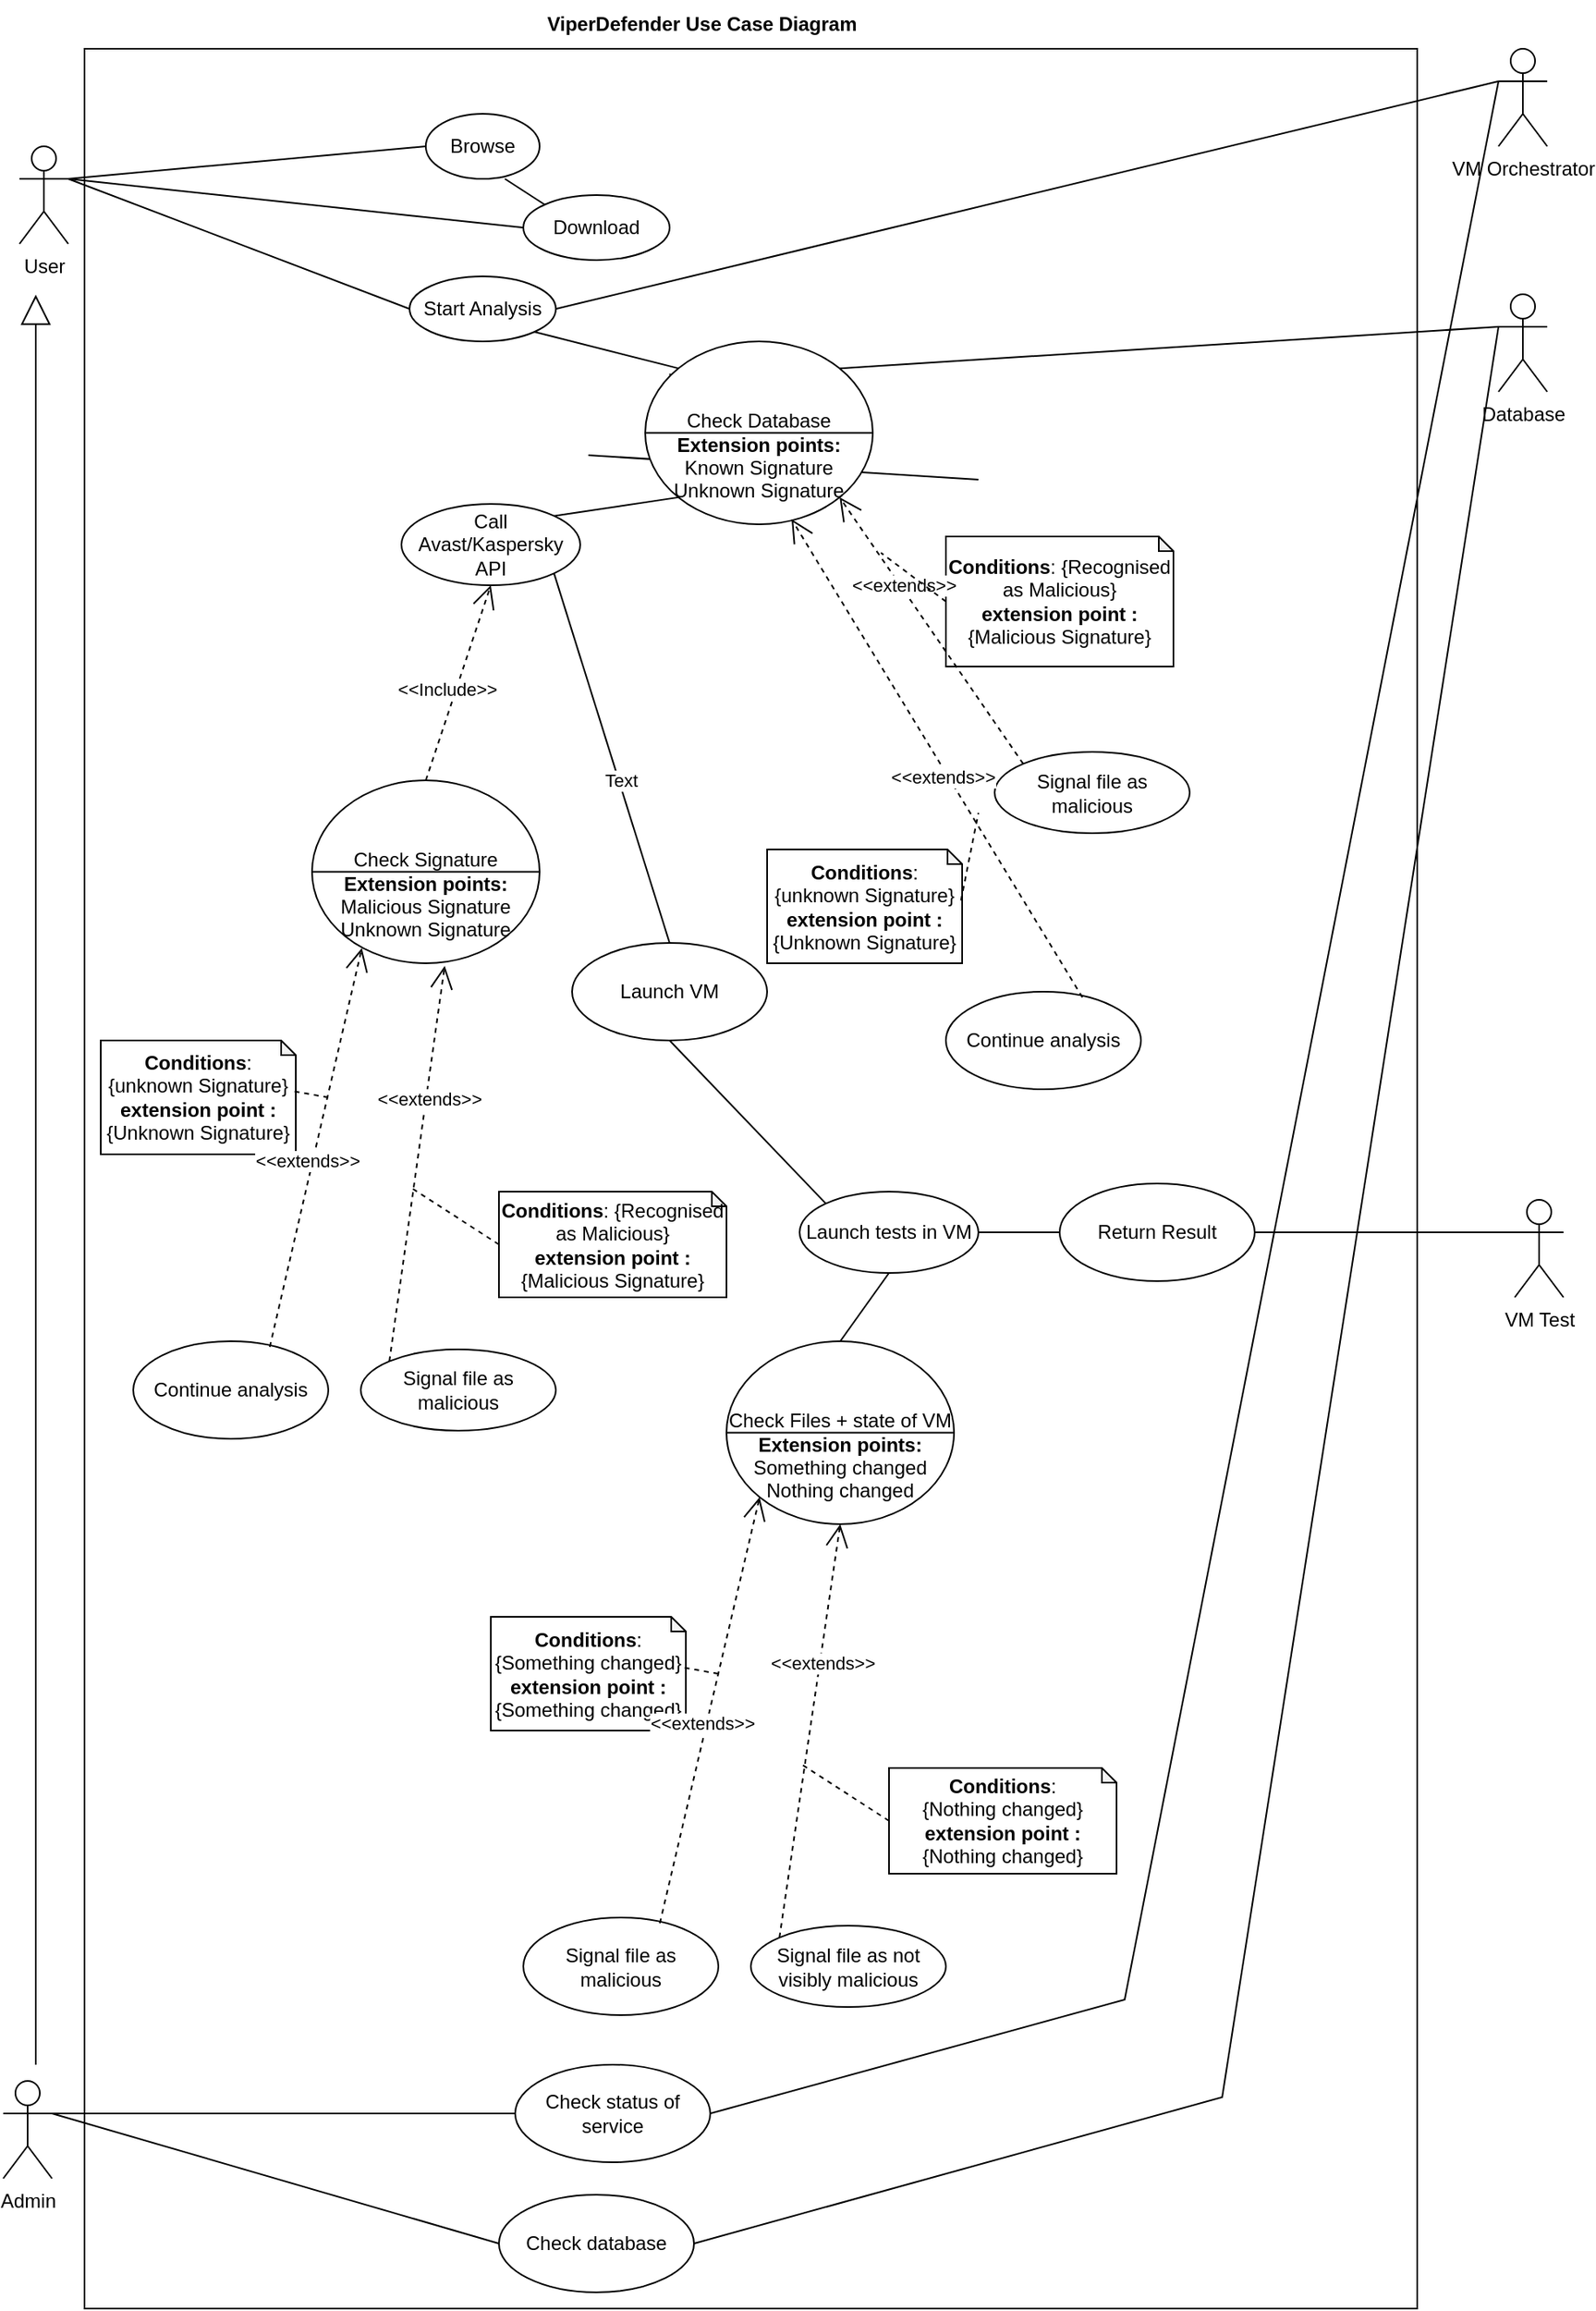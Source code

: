 <mxfile version="21.3.2" type="device">
  <diagram id="CkykD9YaHrj6-NmfIc2w" name="Page-1">
    <mxGraphModel dx="1134" dy="3009" grid="1" gridSize="10" guides="1" tooltips="1" connect="1" arrows="1" fold="1" page="1" pageScale="1" pageWidth="827" pageHeight="1169" math="0" shadow="0">
      <root>
        <mxCell id="0" />
        <mxCell id="1" parent="0" />
        <mxCell id="R4jAAMTToUnrnDL_bExX-1" value="" style="rounded=0;whiteSpace=wrap;html=1;" parent="1" vertex="1">
          <mxGeometry x="60" y="-1320" width="820" height="1390" as="geometry" />
        </mxCell>
        <mxCell id="R4jAAMTToUnrnDL_bExX-2" value="&lt;b&gt;ViperDefender Use Case Diagram&lt;/b&gt;" style="text;html=1;strokeColor=none;fillColor=none;align=center;verticalAlign=middle;whiteSpace=wrap;rounded=0;" parent="1" vertex="1">
          <mxGeometry x="315" y="-1350" width="250" height="30" as="geometry" />
        </mxCell>
        <mxCell id="R4jAAMTToUnrnDL_bExX-3" value="User" style="shape=umlActor;verticalLabelPosition=bottom;verticalAlign=top;html=1;outlineConnect=0;" parent="1" vertex="1">
          <mxGeometry x="20" y="-1260" width="30" height="60" as="geometry" />
        </mxCell>
        <mxCell id="R4jAAMTToUnrnDL_bExX-5" value="Browse" style="ellipse;whiteSpace=wrap;html=1;" parent="1" vertex="1">
          <mxGeometry x="270" y="-1280" width="70" height="40" as="geometry" />
        </mxCell>
        <mxCell id="R4jAAMTToUnrnDL_bExX-6" value="Download" style="ellipse;whiteSpace=wrap;html=1;" parent="1" vertex="1">
          <mxGeometry x="330" y="-1230" width="90" height="40" as="geometry" />
        </mxCell>
        <mxCell id="R4jAAMTToUnrnDL_bExX-7" value="" style="endArrow=none;html=1;rounded=0;entryX=0.695;entryY=1;entryDx=0;entryDy=0;exitX=0;exitY=0;exitDx=0;exitDy=0;entryPerimeter=0;" parent="1" source="R4jAAMTToUnrnDL_bExX-6" target="R4jAAMTToUnrnDL_bExX-5" edge="1">
          <mxGeometry width="50" height="50" relative="1" as="geometry">
            <mxPoint x="354" y="-1231" as="sourcePoint" />
            <mxPoint x="310" y="-1320" as="targetPoint" />
          </mxGeometry>
        </mxCell>
        <mxCell id="R4jAAMTToUnrnDL_bExX-10" value="Database" style="shape=umlActor;verticalLabelPosition=bottom;verticalAlign=top;html=1;outlineConnect=0;" parent="1" vertex="1">
          <mxGeometry x="930" y="-1169" width="30" height="60" as="geometry" />
        </mxCell>
        <mxCell id="R4jAAMTToUnrnDL_bExX-11" value="VM Orchestrator" style="shape=umlActor;verticalLabelPosition=bottom;verticalAlign=top;html=1;outlineConnect=0;" parent="1" vertex="1">
          <mxGeometry x="930" y="-1320" width="30" height="60" as="geometry" />
        </mxCell>
        <mxCell id="R4jAAMTToUnrnDL_bExX-14" value="" style="endArrow=none;html=1;rounded=0;entryX=1;entryY=0.5;entryDx=0;entryDy=0;exitX=0;exitY=0.5;exitDx=0;exitDy=0;" parent="1" source="R4jAAMTToUnrnDL_bExX-13" edge="1">
          <mxGeometry width="50" height="50" relative="1" as="geometry">
            <mxPoint x="370" y="-1070" as="sourcePoint" />
            <mxPoint x="610.0" y="-1055.0" as="targetPoint" />
          </mxGeometry>
        </mxCell>
        <mxCell id="R4jAAMTToUnrnDL_bExX-19" value="" style="endArrow=none;html=1;rounded=0;entryX=0.044;entryY=0.307;entryDx=0;entryDy=0;exitX=1;exitY=0.5;exitDx=0;exitDy=0;entryPerimeter=0;" parent="1" target="R4jAAMTToUnrnDL_bExX-12" edge="1">
          <mxGeometry width="50" height="50" relative="1" as="geometry">
            <mxPoint x="450.0" y="-1085.0" as="sourcePoint" />
            <mxPoint x="420" y="-1120" as="targetPoint" />
          </mxGeometry>
        </mxCell>
        <mxCell id="R4jAAMTToUnrnDL_bExX-23" value="&lt;br&gt;&lt;br&gt;Check Signature&lt;br&gt;&lt;b&gt;Extension points:&lt;/b&gt;&lt;br&gt;Malicious Signature&lt;br&gt;Unknown Signature" style="shape=lineEllipse;perimeter=ellipsePerimeter;whiteSpace=wrap;html=1;backgroundOutline=1;" parent="1" vertex="1">
          <mxGeometry x="200" y="-870" width="140" height="112.5" as="geometry" />
        </mxCell>
        <mxCell id="R4jAAMTToUnrnDL_bExX-30" value="" style="endArrow=none;html=1;rounded=0;exitX=1;exitY=0.333;exitDx=0;exitDy=0;exitPerimeter=0;entryX=0;entryY=0.5;entryDx=0;entryDy=0;" parent="1" source="R4jAAMTToUnrnDL_bExX-3" target="R4jAAMTToUnrnDL_bExX-5" edge="1">
          <mxGeometry width="50" height="50" relative="1" as="geometry">
            <mxPoint x="370" y="-1080" as="sourcePoint" />
            <mxPoint x="420" y="-1130" as="targetPoint" />
          </mxGeometry>
        </mxCell>
        <mxCell id="R4jAAMTToUnrnDL_bExX-33" value="" style="endArrow=none;html=1;rounded=0;exitX=1;exitY=0.333;exitDx=0;exitDy=0;exitPerimeter=0;entryX=0;entryY=0.5;entryDx=0;entryDy=0;" parent="1" source="R4jAAMTToUnrnDL_bExX-3" target="R4jAAMTToUnrnDL_bExX-6" edge="1">
          <mxGeometry width="50" height="50" relative="1" as="geometry">
            <mxPoint x="370" y="-1080" as="sourcePoint" />
            <mxPoint x="420" y="-1130" as="targetPoint" />
          </mxGeometry>
        </mxCell>
        <mxCell id="R4jAAMTToUnrnDL_bExX-47" value="&lt;b&gt;Conditions&lt;/b&gt;: {unknown Signature}&lt;br&gt;&lt;b&gt;extension point :&lt;/b&gt;&lt;br&gt;{Unknown Signature}" style="shape=note;whiteSpace=wrap;html=1;backgroundOutline=1;darkOpacity=0.05;size=9;" parent="1" vertex="1">
          <mxGeometry x="70" y="-710" width="120" height="70" as="geometry" />
        </mxCell>
        <mxCell id="R4jAAMTToUnrnDL_bExX-48" value="&lt;b&gt;Conditions&lt;/b&gt;: {Recognised as Malicious}&lt;br&gt;&lt;b&gt;extension point :&lt;/b&gt;&lt;br&gt;{Malicious Signature}" style="shape=note;whiteSpace=wrap;html=1;backgroundOutline=1;darkOpacity=0.05;size=9;" parent="1" vertex="1">
          <mxGeometry x="315" y="-617" width="140" height="65" as="geometry" />
        </mxCell>
        <mxCell id="R4jAAMTToUnrnDL_bExX-49" value="Continue analysis" style="ellipse;whiteSpace=wrap;html=1;" parent="1" vertex="1">
          <mxGeometry x="90" y="-525" width="120" height="60" as="geometry" />
        </mxCell>
        <mxCell id="R4jAAMTToUnrnDL_bExX-50" value="Signal file as malicious" style="ellipse;whiteSpace=wrap;html=1;" parent="1" vertex="1">
          <mxGeometry x="230" y="-520" width="120" height="50" as="geometry" />
        </mxCell>
        <mxCell id="R4jAAMTToUnrnDL_bExX-51" value="&amp;lt;&amp;lt;extends&amp;gt;&amp;gt;" style="endArrow=open;endSize=12;dashed=1;html=1;rounded=0;exitX=0.7;exitY=0.058;exitDx=0;exitDy=0;entryX=0.219;entryY=0.917;entryDx=0;entryDy=0;exitPerimeter=0;entryPerimeter=0;" parent="1" source="R4jAAMTToUnrnDL_bExX-49" target="R4jAAMTToUnrnDL_bExX-23" edge="1">
          <mxGeometry x="-0.069" y="3" width="160" relative="1" as="geometry">
            <mxPoint x="570" y="-550" as="sourcePoint" />
            <mxPoint x="543.33" y="-862.64" as="targetPoint" />
            <Array as="points" />
            <mxPoint as="offset" />
          </mxGeometry>
        </mxCell>
        <mxCell id="R4jAAMTToUnrnDL_bExX-52" value="&amp;lt;&amp;lt;extends&amp;gt;&amp;gt;" style="endArrow=open;endSize=12;dashed=1;html=1;rounded=0;exitX=0;exitY=0;exitDx=0;exitDy=0;entryX=0.583;entryY=1.014;entryDx=0;entryDy=0;entryPerimeter=0;" parent="1" source="R4jAAMTToUnrnDL_bExX-50" target="R4jAAMTToUnrnDL_bExX-23" edge="1">
          <mxGeometry x="0.331" y="-2" width="160" relative="1" as="geometry">
            <mxPoint x="304" y="-625.36" as="sourcePoint" />
            <mxPoint x="310" y="-850" as="targetPoint" />
            <Array as="points" />
            <mxPoint as="offset" />
          </mxGeometry>
        </mxCell>
        <mxCell id="R4jAAMTToUnrnDL_bExX-53" value="" style="endArrow=none;dashed=1;html=1;rounded=0;exitX=0;exitY=0.5;exitDx=0;exitDy=0;exitPerimeter=0;" parent="1" source="R4jAAMTToUnrnDL_bExX-48" edge="1">
          <mxGeometry width="50" height="50" relative="1" as="geometry">
            <mxPoint x="370" y="-700" as="sourcePoint" />
            <mxPoint x="260" y="-620" as="targetPoint" />
          </mxGeometry>
        </mxCell>
        <mxCell id="R4jAAMTToUnrnDL_bExX-54" value="" style="endArrow=none;dashed=1;html=1;rounded=0;exitX=0.994;exitY=0.448;exitDx=0;exitDy=0;exitPerimeter=0;" parent="1" source="R4jAAMTToUnrnDL_bExX-47" edge="1">
          <mxGeometry width="50" height="50" relative="1" as="geometry">
            <mxPoint x="370" y="-700" as="sourcePoint" />
            <mxPoint x="210" y="-675" as="targetPoint" />
          </mxGeometry>
        </mxCell>
        <mxCell id="R4jAAMTToUnrnDL_bExX-60" value="" style="endArrow=block;endSize=16;endFill=0;html=1;rounded=0;" parent="1" edge="1">
          <mxGeometry width="160" relative="1" as="geometry">
            <mxPoint x="30" y="-80" as="sourcePoint" />
            <mxPoint x="30" y="-1168.75" as="targetPoint" />
          </mxGeometry>
        </mxCell>
        <mxCell id="D1k3tHjDQ6IGW3rjyW8d-3" value="VM Test" style="shape=umlActor;verticalLabelPosition=bottom;verticalAlign=top;html=1;outlineConnect=0;" vertex="1" parent="1">
          <mxGeometry x="940" y="-612" width="30" height="60" as="geometry" />
        </mxCell>
        <mxCell id="D1k3tHjDQ6IGW3rjyW8d-4" value="Start Analysis" style="ellipse;whiteSpace=wrap;html=1;" vertex="1" parent="1">
          <mxGeometry x="260" y="-1180" width="90" height="40" as="geometry" />
        </mxCell>
        <mxCell id="D1k3tHjDQ6IGW3rjyW8d-5" value="" style="endArrow=none;html=1;rounded=0;exitX=1;exitY=0.333;exitDx=0;exitDy=0;exitPerimeter=0;entryX=0;entryY=0.5;entryDx=0;entryDy=0;" edge="1" parent="1" source="R4jAAMTToUnrnDL_bExX-3" target="D1k3tHjDQ6IGW3rjyW8d-4">
          <mxGeometry width="50" height="50" relative="1" as="geometry">
            <mxPoint x="120" y="-1230" as="sourcePoint" />
            <mxPoint x="340" y="-1200" as="targetPoint" />
          </mxGeometry>
        </mxCell>
        <mxCell id="D1k3tHjDQ6IGW3rjyW8d-6" value="" style="endArrow=none;html=1;rounded=0;exitX=1;exitY=0.5;exitDx=0;exitDy=0;entryX=0;entryY=0.333;entryDx=0;entryDy=0;entryPerimeter=0;" edge="1" parent="1" source="D1k3tHjDQ6IGW3rjyW8d-4" target="R4jAAMTToUnrnDL_bExX-11">
          <mxGeometry width="50" height="50" relative="1" as="geometry">
            <mxPoint x="130" y="-1220" as="sourcePoint" />
            <mxPoint x="350" y="-1190" as="targetPoint" />
          </mxGeometry>
        </mxCell>
        <mxCell id="D1k3tHjDQ6IGW3rjyW8d-8" value="Call Avast/Kaspersky API" style="ellipse;whiteSpace=wrap;html=1;" vertex="1" parent="1">
          <mxGeometry x="255" y="-1040" width="110" height="50" as="geometry" />
        </mxCell>
        <mxCell id="D1k3tHjDQ6IGW3rjyW8d-9" value="&amp;lt;&amp;lt;Include&amp;gt;&amp;gt;" style="endArrow=open;endSize=12;dashed=1;html=1;rounded=0;exitX=0.5;exitY=0;exitDx=0;exitDy=0;entryX=0.5;entryY=1;entryDx=0;entryDy=0;" edge="1" parent="1" source="R4jAAMTToUnrnDL_bExX-23" target="D1k3tHjDQ6IGW3rjyW8d-8">
          <mxGeometry x="-0.09" y="5" width="160" relative="1" as="geometry">
            <mxPoint x="400" y="-944" as="sourcePoint" />
            <mxPoint x="510" y="-915" as="targetPoint" />
            <mxPoint as="offset" />
          </mxGeometry>
        </mxCell>
        <mxCell id="D1k3tHjDQ6IGW3rjyW8d-12" value="&lt;br&gt;&lt;br&gt;Check Database&lt;br&gt;&lt;b&gt;Extension points:&lt;/b&gt;&lt;br&gt;Known Signature&lt;br&gt;Unknown Signature" style="shape=lineEllipse;perimeter=ellipsePerimeter;whiteSpace=wrap;html=1;backgroundOutline=1;" vertex="1" parent="1">
          <mxGeometry x="405" y="-1140" width="140" height="112.5" as="geometry" />
        </mxCell>
        <mxCell id="D1k3tHjDQ6IGW3rjyW8d-13" value="" style="endArrow=none;html=1;rounded=0;exitX=1;exitY=1;exitDx=0;exitDy=0;entryX=0;entryY=0;entryDx=0;entryDy=0;" edge="1" parent="1" source="D1k3tHjDQ6IGW3rjyW8d-4" target="D1k3tHjDQ6IGW3rjyW8d-12">
          <mxGeometry width="50" height="50" relative="1" as="geometry">
            <mxPoint x="120" y="-1230" as="sourcePoint" />
            <mxPoint x="340" y="-1200" as="targetPoint" />
          </mxGeometry>
        </mxCell>
        <mxCell id="D1k3tHjDQ6IGW3rjyW8d-14" value="" style="endArrow=none;html=1;rounded=0;exitX=1;exitY=0;exitDx=0;exitDy=0;entryX=0;entryY=1;entryDx=0;entryDy=0;" edge="1" parent="1" source="D1k3tHjDQ6IGW3rjyW8d-8" target="D1k3tHjDQ6IGW3rjyW8d-12">
          <mxGeometry width="50" height="50" relative="1" as="geometry">
            <mxPoint x="347" y="-1136" as="sourcePoint" />
            <mxPoint x="435" y="-1113" as="targetPoint" />
          </mxGeometry>
        </mxCell>
        <mxCell id="D1k3tHjDQ6IGW3rjyW8d-15" value="&lt;b&gt;Conditions&lt;/b&gt;: {unknown Signature}&lt;br&gt;&lt;b&gt;extension point :&lt;/b&gt;&lt;br&gt;{Unknown Signature}" style="shape=note;whiteSpace=wrap;html=1;backgroundOutline=1;darkOpacity=0.05;size=9;" vertex="1" parent="1">
          <mxGeometry x="480" y="-827.5" width="120" height="70" as="geometry" />
        </mxCell>
        <mxCell id="D1k3tHjDQ6IGW3rjyW8d-16" value="&lt;b&gt;Conditions&lt;/b&gt;: {Recognised as Malicious}&lt;br&gt;&lt;b&gt;extension point :&lt;/b&gt;&lt;br&gt;{Malicious Signature}" style="shape=note;whiteSpace=wrap;html=1;backgroundOutline=1;darkOpacity=0.05;size=9;" vertex="1" parent="1">
          <mxGeometry x="590" y="-1020" width="140" height="80" as="geometry" />
        </mxCell>
        <mxCell id="D1k3tHjDQ6IGW3rjyW8d-17" value="Continue analysis" style="ellipse;whiteSpace=wrap;html=1;" vertex="1" parent="1">
          <mxGeometry x="590" y="-740" width="120" height="60" as="geometry" />
        </mxCell>
        <mxCell id="D1k3tHjDQ6IGW3rjyW8d-18" value="Signal file as malicious" style="ellipse;whiteSpace=wrap;html=1;" vertex="1" parent="1">
          <mxGeometry x="620" y="-887.5" width="120" height="50" as="geometry" />
        </mxCell>
        <mxCell id="D1k3tHjDQ6IGW3rjyW8d-19" value="&amp;lt;&amp;lt;extends&amp;gt;&amp;gt;" style="endArrow=open;endSize=12;dashed=1;html=1;rounded=0;exitX=0.7;exitY=0.058;exitDx=0;exitDy=0;entryX=0.643;entryY=0.972;entryDx=0;entryDy=0;exitPerimeter=0;entryPerimeter=0;" edge="1" parent="1" source="D1k3tHjDQ6IGW3rjyW8d-17" target="D1k3tHjDQ6IGW3rjyW8d-12">
          <mxGeometry x="-0.069" y="3" width="160" relative="1" as="geometry">
            <mxPoint x="715" y="-262" as="sourcePoint" />
            <mxPoint x="455" y="-539" as="targetPoint" />
            <Array as="points" />
            <mxPoint as="offset" />
          </mxGeometry>
        </mxCell>
        <mxCell id="D1k3tHjDQ6IGW3rjyW8d-20" value="&amp;lt;&amp;lt;extends&amp;gt;&amp;gt;" style="endArrow=open;endSize=12;dashed=1;html=1;rounded=0;exitX=0;exitY=0;exitDx=0;exitDy=0;entryX=1;entryY=1;entryDx=0;entryDy=0;" edge="1" parent="1" source="D1k3tHjDQ6IGW3rjyW8d-18" target="D1k3tHjDQ6IGW3rjyW8d-12">
          <mxGeometry x="0.331" y="-2" width="160" relative="1" as="geometry">
            <mxPoint x="449" y="-337.36" as="sourcePoint" />
            <mxPoint x="483" y="-540" as="targetPoint" />
            <Array as="points" />
            <mxPoint as="offset" />
          </mxGeometry>
        </mxCell>
        <mxCell id="D1k3tHjDQ6IGW3rjyW8d-21" value="" style="endArrow=none;dashed=1;html=1;rounded=0;exitX=0;exitY=0.5;exitDx=0;exitDy=0;exitPerimeter=0;" edge="1" parent="1" source="D1k3tHjDQ6IGW3rjyW8d-16">
          <mxGeometry width="50" height="50" relative="1" as="geometry">
            <mxPoint x="515" y="-412" as="sourcePoint" />
            <mxPoint x="550" y="-1010" as="targetPoint" />
          </mxGeometry>
        </mxCell>
        <mxCell id="D1k3tHjDQ6IGW3rjyW8d-22" value="" style="endArrow=none;dashed=1;html=1;rounded=0;exitX=0.994;exitY=0.448;exitDx=0;exitDy=0;exitPerimeter=0;" edge="1" parent="1" source="D1k3tHjDQ6IGW3rjyW8d-15">
          <mxGeometry width="50" height="50" relative="1" as="geometry">
            <mxPoint x="515" y="-412" as="sourcePoint" />
            <mxPoint x="610" y="-850" as="targetPoint" />
          </mxGeometry>
        </mxCell>
        <mxCell id="D1k3tHjDQ6IGW3rjyW8d-25" value="" style="endArrow=none;html=1;rounded=0;entryX=1;entryY=0;entryDx=0;entryDy=0;exitX=0;exitY=0.333;exitDx=0;exitDy=0;exitPerimeter=0;" edge="1" parent="1" source="R4jAAMTToUnrnDL_bExX-10" target="D1k3tHjDQ6IGW3rjyW8d-12">
          <mxGeometry width="50" height="50" relative="1" as="geometry">
            <mxPoint x="353" y="-1214" as="sourcePoint" />
            <mxPoint x="329" y="-1230" as="targetPoint" />
          </mxGeometry>
        </mxCell>
        <mxCell id="D1k3tHjDQ6IGW3rjyW8d-26" value="Launch tests in VM" style="ellipse;whiteSpace=wrap;html=1;" vertex="1" parent="1">
          <mxGeometry x="500" y="-617" width="110" height="50" as="geometry" />
        </mxCell>
        <mxCell id="D1k3tHjDQ6IGW3rjyW8d-29" value="&lt;br&gt;&lt;br&gt;Check Files + state of VM&lt;br&gt;&lt;b&gt;Extension points:&lt;/b&gt;&lt;br&gt;Something changed&lt;br&gt;Nothing changed" style="shape=lineEllipse;perimeter=ellipsePerimeter;whiteSpace=wrap;html=1;backgroundOutline=1;" vertex="1" parent="1">
          <mxGeometry x="455" y="-525" width="140" height="112.5" as="geometry" />
        </mxCell>
        <mxCell id="D1k3tHjDQ6IGW3rjyW8d-30" value="" style="endArrow=none;html=1;rounded=0;entryX=0.5;entryY=1;entryDx=0;entryDy=0;exitX=0.5;exitY=0;exitDx=0;exitDy=0;" edge="1" parent="1" source="D1k3tHjDQ6IGW3rjyW8d-29" target="D1k3tHjDQ6IGW3rjyW8d-26">
          <mxGeometry width="50" height="50" relative="1" as="geometry">
            <mxPoint x="790" y="-555" as="sourcePoint" />
            <mxPoint x="630" y="-574" as="targetPoint" />
          </mxGeometry>
        </mxCell>
        <mxCell id="D1k3tHjDQ6IGW3rjyW8d-31" value="&lt;b&gt;Conditions&lt;/b&gt;: {Something changed}&lt;br&gt;&lt;b&gt;extension point :&lt;/b&gt;&lt;br&gt;{Something changed}" style="shape=note;whiteSpace=wrap;html=1;backgroundOutline=1;darkOpacity=0.05;size=9;" vertex="1" parent="1">
          <mxGeometry x="310" y="-355.5" width="120" height="70" as="geometry" />
        </mxCell>
        <mxCell id="D1k3tHjDQ6IGW3rjyW8d-32" value="&lt;b&gt;Conditions&lt;/b&gt;: &lt;br&gt;{Nothing changed}&lt;br&gt;&lt;b&gt;extension point :&lt;/b&gt;&lt;br&gt;{Nothing changed}" style="shape=note;whiteSpace=wrap;html=1;backgroundOutline=1;darkOpacity=0.05;size=9;" vertex="1" parent="1">
          <mxGeometry x="555" y="-262.5" width="140" height="65" as="geometry" />
        </mxCell>
        <mxCell id="D1k3tHjDQ6IGW3rjyW8d-33" value="Signal file as malicious" style="ellipse;whiteSpace=wrap;html=1;" vertex="1" parent="1">
          <mxGeometry x="330" y="-170.5" width="120" height="60" as="geometry" />
        </mxCell>
        <mxCell id="D1k3tHjDQ6IGW3rjyW8d-34" value="Signal file as not visibly malicious" style="ellipse;whiteSpace=wrap;html=1;" vertex="1" parent="1">
          <mxGeometry x="470" y="-165.5" width="120" height="50" as="geometry" />
        </mxCell>
        <mxCell id="D1k3tHjDQ6IGW3rjyW8d-35" value="&amp;lt;&amp;lt;extends&amp;gt;&amp;gt;" style="endArrow=open;endSize=12;dashed=1;html=1;rounded=0;exitX=0.7;exitY=0.058;exitDx=0;exitDy=0;entryX=0;entryY=1;entryDx=0;entryDy=0;exitPerimeter=0;" edge="1" parent="1" source="D1k3tHjDQ6IGW3rjyW8d-33" target="D1k3tHjDQ6IGW3rjyW8d-29">
          <mxGeometry x="-0.069" y="3" width="160" relative="1" as="geometry">
            <mxPoint x="810" y="-195.5" as="sourcePoint" />
            <mxPoint x="471" y="-412.5" as="targetPoint" />
            <Array as="points" />
            <mxPoint as="offset" />
          </mxGeometry>
        </mxCell>
        <mxCell id="D1k3tHjDQ6IGW3rjyW8d-36" value="&amp;lt;&amp;lt;extends&amp;gt;&amp;gt;" style="endArrow=open;endSize=12;dashed=1;html=1;rounded=0;exitX=0;exitY=0;exitDx=0;exitDy=0;entryX=0.5;entryY=1;entryDx=0;entryDy=0;" edge="1" parent="1" source="D1k3tHjDQ6IGW3rjyW8d-34" target="D1k3tHjDQ6IGW3rjyW8d-29">
          <mxGeometry x="0.331" y="-2" width="160" relative="1" as="geometry">
            <mxPoint x="544" y="-270.86" as="sourcePoint" />
            <mxPoint x="522" y="-401.5" as="targetPoint" />
            <Array as="points" />
            <mxPoint as="offset" />
          </mxGeometry>
        </mxCell>
        <mxCell id="D1k3tHjDQ6IGW3rjyW8d-37" value="" style="endArrow=none;dashed=1;html=1;rounded=0;exitX=0;exitY=0.5;exitDx=0;exitDy=0;exitPerimeter=0;" edge="1" parent="1" source="D1k3tHjDQ6IGW3rjyW8d-32">
          <mxGeometry width="50" height="50" relative="1" as="geometry">
            <mxPoint x="610" y="-345.5" as="sourcePoint" />
            <mxPoint x="500" y="-265.5" as="targetPoint" />
          </mxGeometry>
        </mxCell>
        <mxCell id="D1k3tHjDQ6IGW3rjyW8d-38" value="" style="endArrow=none;dashed=1;html=1;rounded=0;exitX=0.994;exitY=0.448;exitDx=0;exitDy=0;exitPerimeter=0;" edge="1" parent="1" source="D1k3tHjDQ6IGW3rjyW8d-31">
          <mxGeometry width="50" height="50" relative="1" as="geometry">
            <mxPoint x="610" y="-345.5" as="sourcePoint" />
            <mxPoint x="450" y="-320.5" as="targetPoint" />
          </mxGeometry>
        </mxCell>
        <mxCell id="D1k3tHjDQ6IGW3rjyW8d-40" value="Return Result" style="ellipse;whiteSpace=wrap;html=1;" vertex="1" parent="1">
          <mxGeometry x="660" y="-622" width="120" height="60" as="geometry" />
        </mxCell>
        <mxCell id="D1k3tHjDQ6IGW3rjyW8d-41" value="" style="endArrow=none;html=1;rounded=0;entryX=0;entryY=0.5;entryDx=0;entryDy=0;exitX=1;exitY=0.5;exitDx=0;exitDy=0;" edge="1" parent="1" source="D1k3tHjDQ6IGW3rjyW8d-26" target="D1k3tHjDQ6IGW3rjyW8d-40">
          <mxGeometry width="50" height="50" relative="1" as="geometry">
            <mxPoint x="535" y="-515" as="sourcePoint" />
            <mxPoint x="565" y="-557" as="targetPoint" />
          </mxGeometry>
        </mxCell>
        <mxCell id="D1k3tHjDQ6IGW3rjyW8d-42" value="" style="endArrow=none;html=1;rounded=0;entryX=0;entryY=0.333;entryDx=0;entryDy=0;exitX=1;exitY=0.5;exitDx=0;exitDy=0;entryPerimeter=0;" edge="1" parent="1" source="D1k3tHjDQ6IGW3rjyW8d-40" target="D1k3tHjDQ6IGW3rjyW8d-3">
          <mxGeometry width="50" height="50" relative="1" as="geometry">
            <mxPoint x="620" y="-582" as="sourcePoint" />
            <mxPoint x="670" y="-582" as="targetPoint" />
          </mxGeometry>
        </mxCell>
        <mxCell id="D1k3tHjDQ6IGW3rjyW8d-43" value="Admin" style="shape=umlActor;verticalLabelPosition=bottom;verticalAlign=top;html=1;outlineConnect=0;" vertex="1" parent="1">
          <mxGeometry x="10" y="-70" width="30" height="60" as="geometry" />
        </mxCell>
        <mxCell id="D1k3tHjDQ6IGW3rjyW8d-44" value="Launch VM" style="ellipse;whiteSpace=wrap;html=1;" vertex="1" parent="1">
          <mxGeometry x="360" y="-770" width="120" height="60" as="geometry" />
        </mxCell>
        <mxCell id="D1k3tHjDQ6IGW3rjyW8d-45" value="" style="endArrow=none;html=1;rounded=0;entryX=0;entryY=0;entryDx=0;entryDy=0;exitX=0.5;exitY=1;exitDx=0;exitDy=0;" edge="1" parent="1" source="D1k3tHjDQ6IGW3rjyW8d-44" target="D1k3tHjDQ6IGW3rjyW8d-26">
          <mxGeometry width="50" height="50" relative="1" as="geometry">
            <mxPoint x="620" y="-582" as="sourcePoint" />
            <mxPoint x="670" y="-582" as="targetPoint" />
          </mxGeometry>
        </mxCell>
        <mxCell id="D1k3tHjDQ6IGW3rjyW8d-47" value="" style="endArrow=none;html=1;rounded=0;entryX=0.5;entryY=0;entryDx=0;entryDy=0;exitX=1;exitY=1;exitDx=0;exitDy=0;" edge="1" parent="1" source="D1k3tHjDQ6IGW3rjyW8d-8" target="D1k3tHjDQ6IGW3rjyW8d-44">
          <mxGeometry width="50" height="50" relative="1" as="geometry">
            <mxPoint x="430" y="-700" as="sourcePoint" />
            <mxPoint x="526" y="-600" as="targetPoint" />
          </mxGeometry>
        </mxCell>
        <mxCell id="D1k3tHjDQ6IGW3rjyW8d-55" value="Text" style="edgeLabel;html=1;align=center;verticalAlign=middle;resizable=0;points=[];" vertex="1" connectable="0" parent="D1k3tHjDQ6IGW3rjyW8d-47">
          <mxGeometry x="0.116" y="1" relative="1" as="geometry">
            <mxPoint as="offset" />
          </mxGeometry>
        </mxCell>
        <mxCell id="D1k3tHjDQ6IGW3rjyW8d-48" value="Check database" style="ellipse;whiteSpace=wrap;html=1;" vertex="1" parent="1">
          <mxGeometry x="315" width="120" height="60" as="geometry" />
        </mxCell>
        <mxCell id="D1k3tHjDQ6IGW3rjyW8d-49" value="" style="endArrow=none;html=1;rounded=0;entryX=0;entryY=0.5;entryDx=0;entryDy=0;exitX=1;exitY=0.333;exitDx=0;exitDy=0;exitPerimeter=0;" edge="1" parent="1" source="D1k3tHjDQ6IGW3rjyW8d-43" target="D1k3tHjDQ6IGW3rjyW8d-48">
          <mxGeometry width="50" height="50" relative="1" as="geometry">
            <mxPoint x="620" y="-582" as="sourcePoint" />
            <mxPoint x="670" y="-582" as="targetPoint" />
          </mxGeometry>
        </mxCell>
        <mxCell id="D1k3tHjDQ6IGW3rjyW8d-50" value="" style="endArrow=none;html=1;rounded=0;entryX=0;entryY=0.333;entryDx=0;entryDy=0;exitX=1;exitY=0.5;exitDx=0;exitDy=0;entryPerimeter=0;" edge="1" parent="1" source="D1k3tHjDQ6IGW3rjyW8d-48" target="R4jAAMTToUnrnDL_bExX-10">
          <mxGeometry width="50" height="50" relative="1" as="geometry">
            <mxPoint x="490" y="-50.71" as="sourcePoint" />
            <mxPoint x="645" y="-50.71" as="targetPoint" />
            <Array as="points">
              <mxPoint x="760" y="-60" />
            </Array>
          </mxGeometry>
        </mxCell>
        <mxCell id="D1k3tHjDQ6IGW3rjyW8d-52" value="Check status of service" style="ellipse;whiteSpace=wrap;html=1;" vertex="1" parent="1">
          <mxGeometry x="325" y="-80" width="120" height="60" as="geometry" />
        </mxCell>
        <mxCell id="D1k3tHjDQ6IGW3rjyW8d-53" value="" style="endArrow=none;html=1;rounded=0;entryX=0;entryY=0.5;entryDx=0;entryDy=0;exitX=1;exitY=0.333;exitDx=0;exitDy=0;exitPerimeter=0;" edge="1" parent="1" source="D1k3tHjDQ6IGW3rjyW8d-43" target="D1k3tHjDQ6IGW3rjyW8d-52">
          <mxGeometry width="50" height="50" relative="1" as="geometry">
            <mxPoint x="50" y="-40" as="sourcePoint" />
            <mxPoint x="205" y="-40" as="targetPoint" />
          </mxGeometry>
        </mxCell>
        <mxCell id="D1k3tHjDQ6IGW3rjyW8d-54" value="" style="endArrow=none;html=1;rounded=0;entryX=0;entryY=0.333;entryDx=0;entryDy=0;exitX=1;exitY=0.5;exitDx=0;exitDy=0;entryPerimeter=0;" edge="1" parent="1" source="D1k3tHjDQ6IGW3rjyW8d-52" target="R4jAAMTToUnrnDL_bExX-11">
          <mxGeometry width="50" height="50" relative="1" as="geometry">
            <mxPoint x="482.5" y="-50" as="sourcePoint" />
            <mxPoint x="767.5" y="-50" as="targetPoint" />
            <Array as="points">
              <mxPoint x="700" y="-120" />
            </Array>
          </mxGeometry>
        </mxCell>
      </root>
    </mxGraphModel>
  </diagram>
</mxfile>
